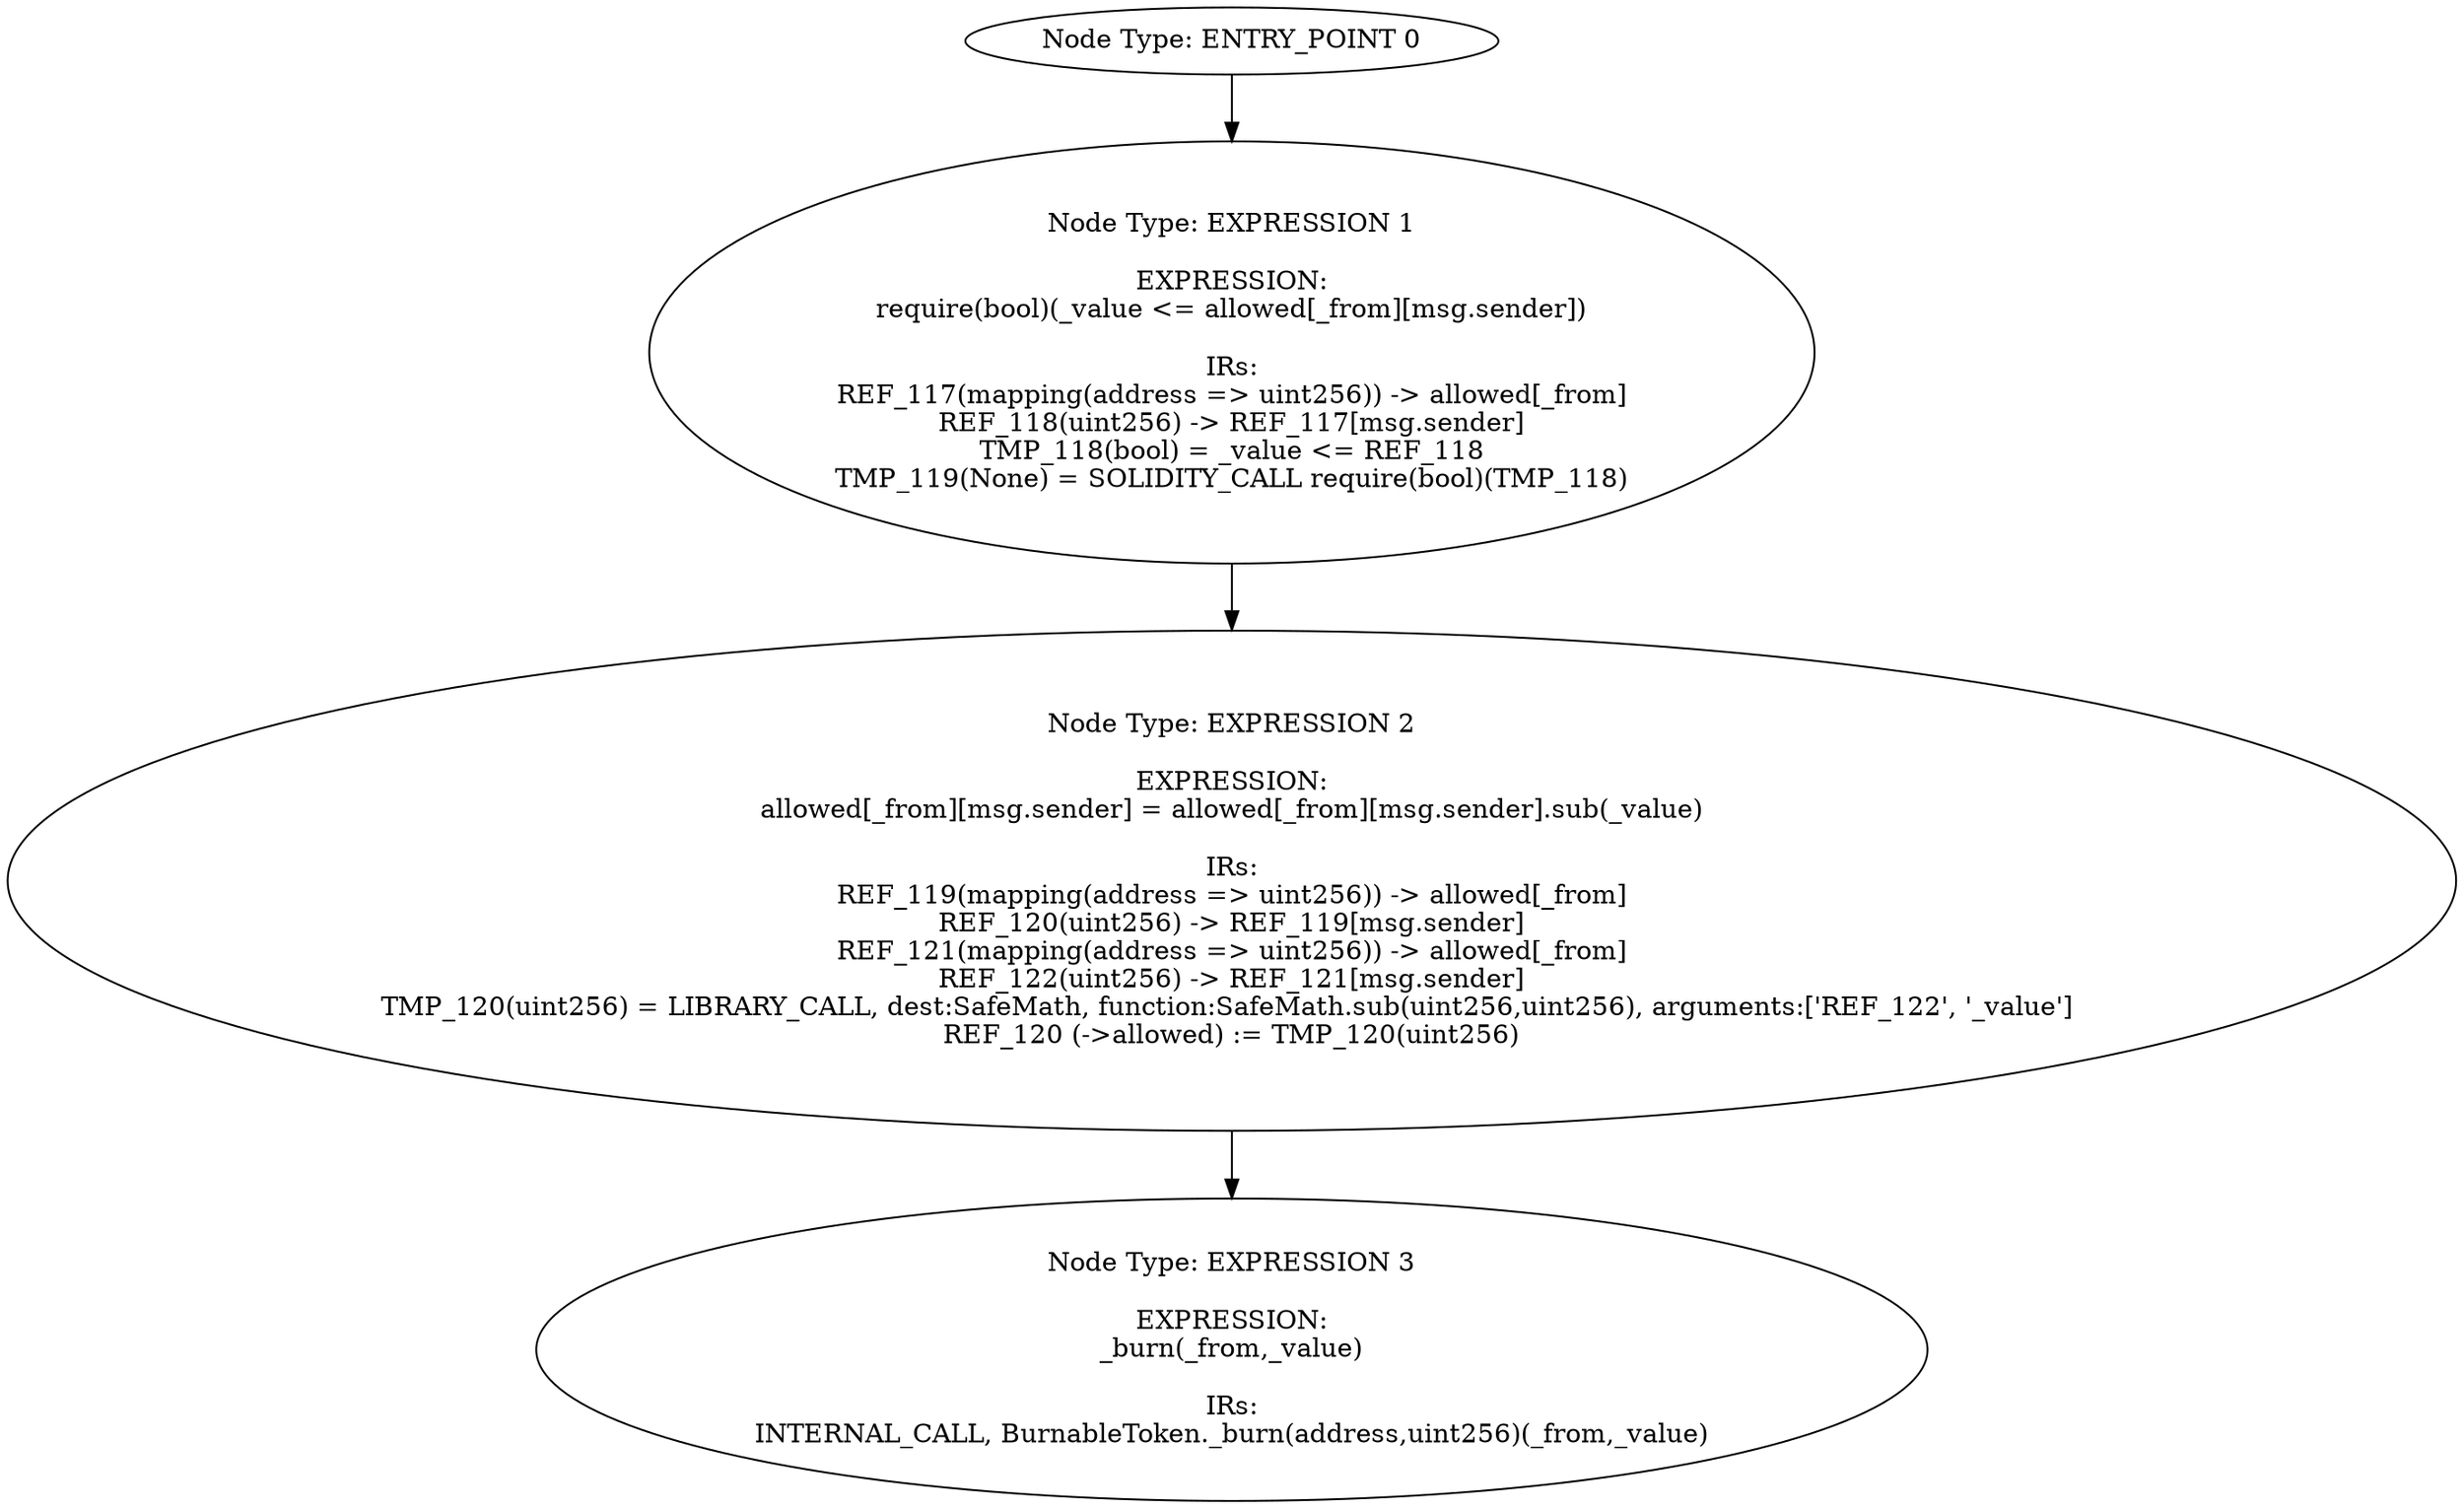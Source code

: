 digraph{
0[label="Node Type: ENTRY_POINT 0
"];
0->1;
1[label="Node Type: EXPRESSION 1

EXPRESSION:
require(bool)(_value <= allowed[_from][msg.sender])

IRs:
REF_117(mapping(address => uint256)) -> allowed[_from]
REF_118(uint256) -> REF_117[msg.sender]
TMP_118(bool) = _value <= REF_118
TMP_119(None) = SOLIDITY_CALL require(bool)(TMP_118)"];
1->2;
2[label="Node Type: EXPRESSION 2

EXPRESSION:
allowed[_from][msg.sender] = allowed[_from][msg.sender].sub(_value)

IRs:
REF_119(mapping(address => uint256)) -> allowed[_from]
REF_120(uint256) -> REF_119[msg.sender]
REF_121(mapping(address => uint256)) -> allowed[_from]
REF_122(uint256) -> REF_121[msg.sender]
TMP_120(uint256) = LIBRARY_CALL, dest:SafeMath, function:SafeMath.sub(uint256,uint256), arguments:['REF_122', '_value'] 
REF_120 (->allowed) := TMP_120(uint256)"];
2->3;
3[label="Node Type: EXPRESSION 3

EXPRESSION:
_burn(_from,_value)

IRs:
INTERNAL_CALL, BurnableToken._burn(address,uint256)(_from,_value)"];
}
